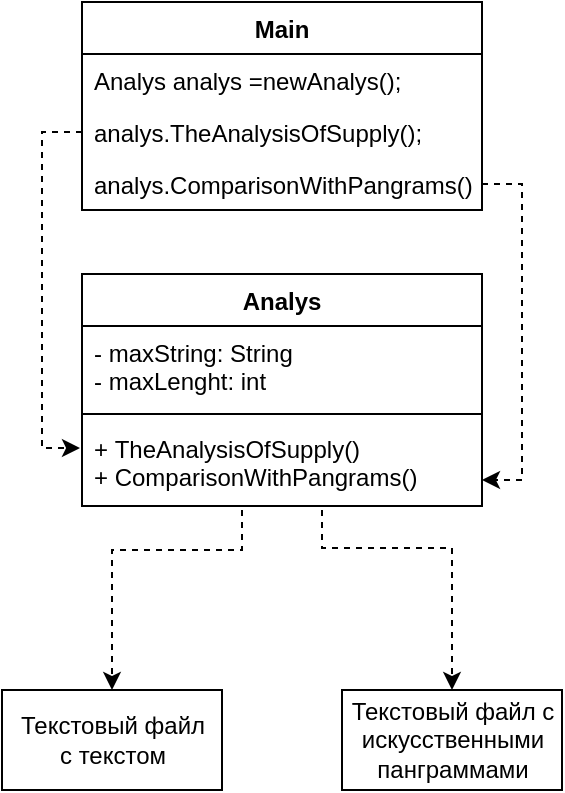 <mxfile version="10.7.3" type="device"><diagram id="p8b6wlNtwGUFjer8k01S" name="Page-1"><mxGraphModel dx="1074" dy="584" grid="1" gridSize="10" guides="1" tooltips="1" connect="1" arrows="1" fold="1" page="1" pageScale="1" pageWidth="827" pageHeight="1169" math="0" shadow="0"><root><mxCell id="0"/><mxCell id="1" parent="0"/><mxCell id="5UHRQ20CjuUEkB-qeCDz-9" value="Main" style="swimlane;fontStyle=1;childLayout=stackLayout;horizontal=1;startSize=26;fillColor=none;horizontalStack=0;resizeParent=1;resizeParentMax=0;resizeLast=0;collapsible=1;marginBottom=0;" vertex="1" parent="1"><mxGeometry x="320" y="66" width="200" height="104" as="geometry"/></mxCell><mxCell id="5UHRQ20CjuUEkB-qeCDz-10" value="Analys analys =newAnalys();" style="text;strokeColor=none;fillColor=none;align=left;verticalAlign=top;spacingLeft=4;spacingRight=4;overflow=hidden;rotatable=0;points=[[0,0.5],[1,0.5]];portConstraint=eastwest;" vertex="1" parent="5UHRQ20CjuUEkB-qeCDz-9"><mxGeometry y="26" width="200" height="26" as="geometry"/></mxCell><mxCell id="5UHRQ20CjuUEkB-qeCDz-11" value="analys.TheAnalysisOfSupply();" style="text;strokeColor=none;fillColor=none;align=left;verticalAlign=top;spacingLeft=4;spacingRight=4;overflow=hidden;rotatable=0;points=[[0,0.5],[1,0.5]];portConstraint=eastwest;" vertex="1" parent="5UHRQ20CjuUEkB-qeCDz-9"><mxGeometry y="52" width="200" height="26" as="geometry"/></mxCell><mxCell id="5UHRQ20CjuUEkB-qeCDz-12" value="analys.ComparisonWithPangrams();" style="text;strokeColor=none;fillColor=none;align=left;verticalAlign=top;spacingLeft=4;spacingRight=4;overflow=hidden;rotatable=0;points=[[0,0.5],[1,0.5]];portConstraint=eastwest;" vertex="1" parent="5UHRQ20CjuUEkB-qeCDz-9"><mxGeometry y="78" width="200" height="26" as="geometry"/></mxCell><mxCell id="5UHRQ20CjuUEkB-qeCDz-13" value="Analys" style="swimlane;fontStyle=1;align=center;verticalAlign=top;childLayout=stackLayout;horizontal=1;startSize=26;horizontalStack=0;resizeParent=1;resizeParentMax=0;resizeLast=0;collapsible=1;marginBottom=0;" vertex="1" parent="1"><mxGeometry x="320" y="202" width="200" height="116" as="geometry"><mxRectangle x="340" y="202" width="70" height="26" as="alternateBounds"/></mxGeometry></mxCell><mxCell id="5UHRQ20CjuUEkB-qeCDz-14" value="- maxString: String&#10;- maxLenght: int&#10;" style="text;strokeColor=none;fillColor=none;align=left;verticalAlign=top;spacingLeft=4;spacingRight=4;overflow=hidden;rotatable=0;points=[[0,0.5],[1,0.5]];portConstraint=eastwest;" vertex="1" parent="5UHRQ20CjuUEkB-qeCDz-13"><mxGeometry y="26" width="200" height="40" as="geometry"/></mxCell><mxCell id="5UHRQ20CjuUEkB-qeCDz-15" value="" style="line;strokeWidth=1;fillColor=none;align=left;verticalAlign=middle;spacingTop=-1;spacingLeft=3;spacingRight=3;rotatable=0;labelPosition=right;points=[];portConstraint=eastwest;" vertex="1" parent="5UHRQ20CjuUEkB-qeCDz-13"><mxGeometry y="66" width="200" height="8" as="geometry"/></mxCell><mxCell id="5UHRQ20CjuUEkB-qeCDz-16" value="+ TheAnalysisOfSupply()&#10;+ ComparisonWithPangrams()" style="text;strokeColor=none;fillColor=none;align=left;verticalAlign=top;spacingLeft=4;spacingRight=4;overflow=hidden;rotatable=0;points=[[0,0.5],[1,0.5]];portConstraint=eastwest;" vertex="1" parent="5UHRQ20CjuUEkB-qeCDz-13"><mxGeometry y="74" width="200" height="42" as="geometry"/></mxCell><mxCell id="5UHRQ20CjuUEkB-qeCDz-22" style="edgeStyle=orthogonalEdgeStyle;rounded=0;orthogonalLoop=1;jettySize=auto;html=1;exitX=0;exitY=0.5;exitDx=0;exitDy=0;entryX=-0.005;entryY=0.31;entryDx=0;entryDy=0;entryPerimeter=0;dashed=1;" edge="1" parent="1" source="5UHRQ20CjuUEkB-qeCDz-11" target="5UHRQ20CjuUEkB-qeCDz-16"><mxGeometry relative="1" as="geometry"/></mxCell><mxCell id="5UHRQ20CjuUEkB-qeCDz-24" style="edgeStyle=orthogonalEdgeStyle;rounded=0;orthogonalLoop=1;jettySize=auto;html=1;entryX=1;entryY=0.69;entryDx=0;entryDy=0;entryPerimeter=0;dashed=1;" edge="1" parent="1" target="5UHRQ20CjuUEkB-qeCDz-16"><mxGeometry relative="1" as="geometry"><mxPoint x="520" y="157" as="sourcePoint"/><Array as="points"><mxPoint x="540" y="157"/><mxPoint x="540" y="305"/></Array></mxGeometry></mxCell><mxCell id="5UHRQ20CjuUEkB-qeCDz-27" style="edgeStyle=orthogonalEdgeStyle;rounded=0;orthogonalLoop=1;jettySize=auto;html=1;dashed=1;endArrow=classic;endFill=1;entryX=0.5;entryY=0;entryDx=0;entryDy=0;" edge="1" parent="1" target="5UHRQ20CjuUEkB-qeCDz-25"><mxGeometry relative="1" as="geometry"><mxPoint x="400" y="320" as="targetPoint"/><mxPoint x="400" y="320" as="sourcePoint"/><Array as="points"><mxPoint x="400" y="340"/><mxPoint x="335" y="340"/></Array></mxGeometry></mxCell><mxCell id="5UHRQ20CjuUEkB-qeCDz-25" value="Текстовый файл&lt;br&gt;с текстом" style="html=1;shadow=0;" vertex="1" parent="1"><mxGeometry x="280" y="410" width="110" height="50" as="geometry"/></mxCell><mxCell id="5UHRQ20CjuUEkB-qeCDz-28" style="edgeStyle=orthogonalEdgeStyle;rounded=0;orthogonalLoop=1;jettySize=auto;html=1;dashed=1;endArrow=classic;endFill=1;entryX=0.5;entryY=0;entryDx=0;entryDy=0;" edge="1" parent="1" target="5UHRQ20CjuUEkB-qeCDz-26"><mxGeometry relative="1" as="geometry"><mxPoint x="440" y="320" as="targetPoint"/><mxPoint x="440" y="320" as="sourcePoint"/><Array as="points"><mxPoint x="440" y="339"/><mxPoint x="505" y="339"/></Array></mxGeometry></mxCell><mxCell id="5UHRQ20CjuUEkB-qeCDz-26" value="Текстовый файл с &lt;br&gt;искусственными &lt;br&gt;панграммами" style="html=1;shadow=0;" vertex="1" parent="1"><mxGeometry x="450" y="410" width="110" height="50" as="geometry"/></mxCell></root></mxGraphModel></diagram></mxfile>